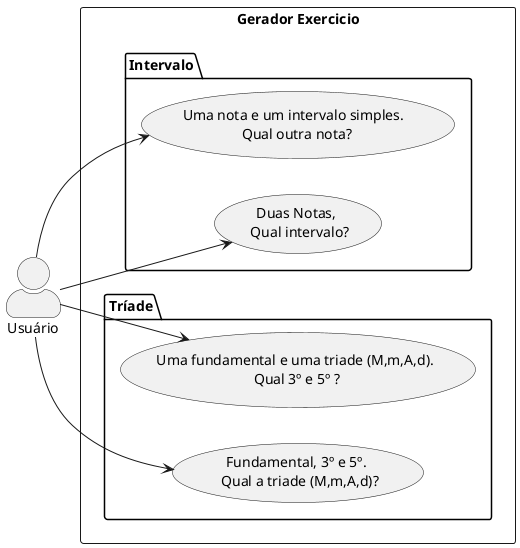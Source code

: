 @startuml
left to right direction
skinparam actorStyle awesome
rectangle "Gerador Exercicio" {
    Package "Intervalo"{
      "Uma nota e um intervalo simples. \n Qual outra nota?" as (Use01)
      "Duas Notas, \n Qual intervalo?" as (Use02)
    }
    Package "Tríade"{
     "Uma fundamental e uma triade (M,m,A,d).\n Qual 3º e 5º ?" as (Use03)
     "Fundamental, 3º e 5º. \n Qual a triade (M,m,A,d)?" as (Use04)
    }
}
:Usuário: --> (Use01)
:Usuário: --> (Use02)
:Usuário: --> (Use03)
:Usuário: --> (Use04)
@enduml
